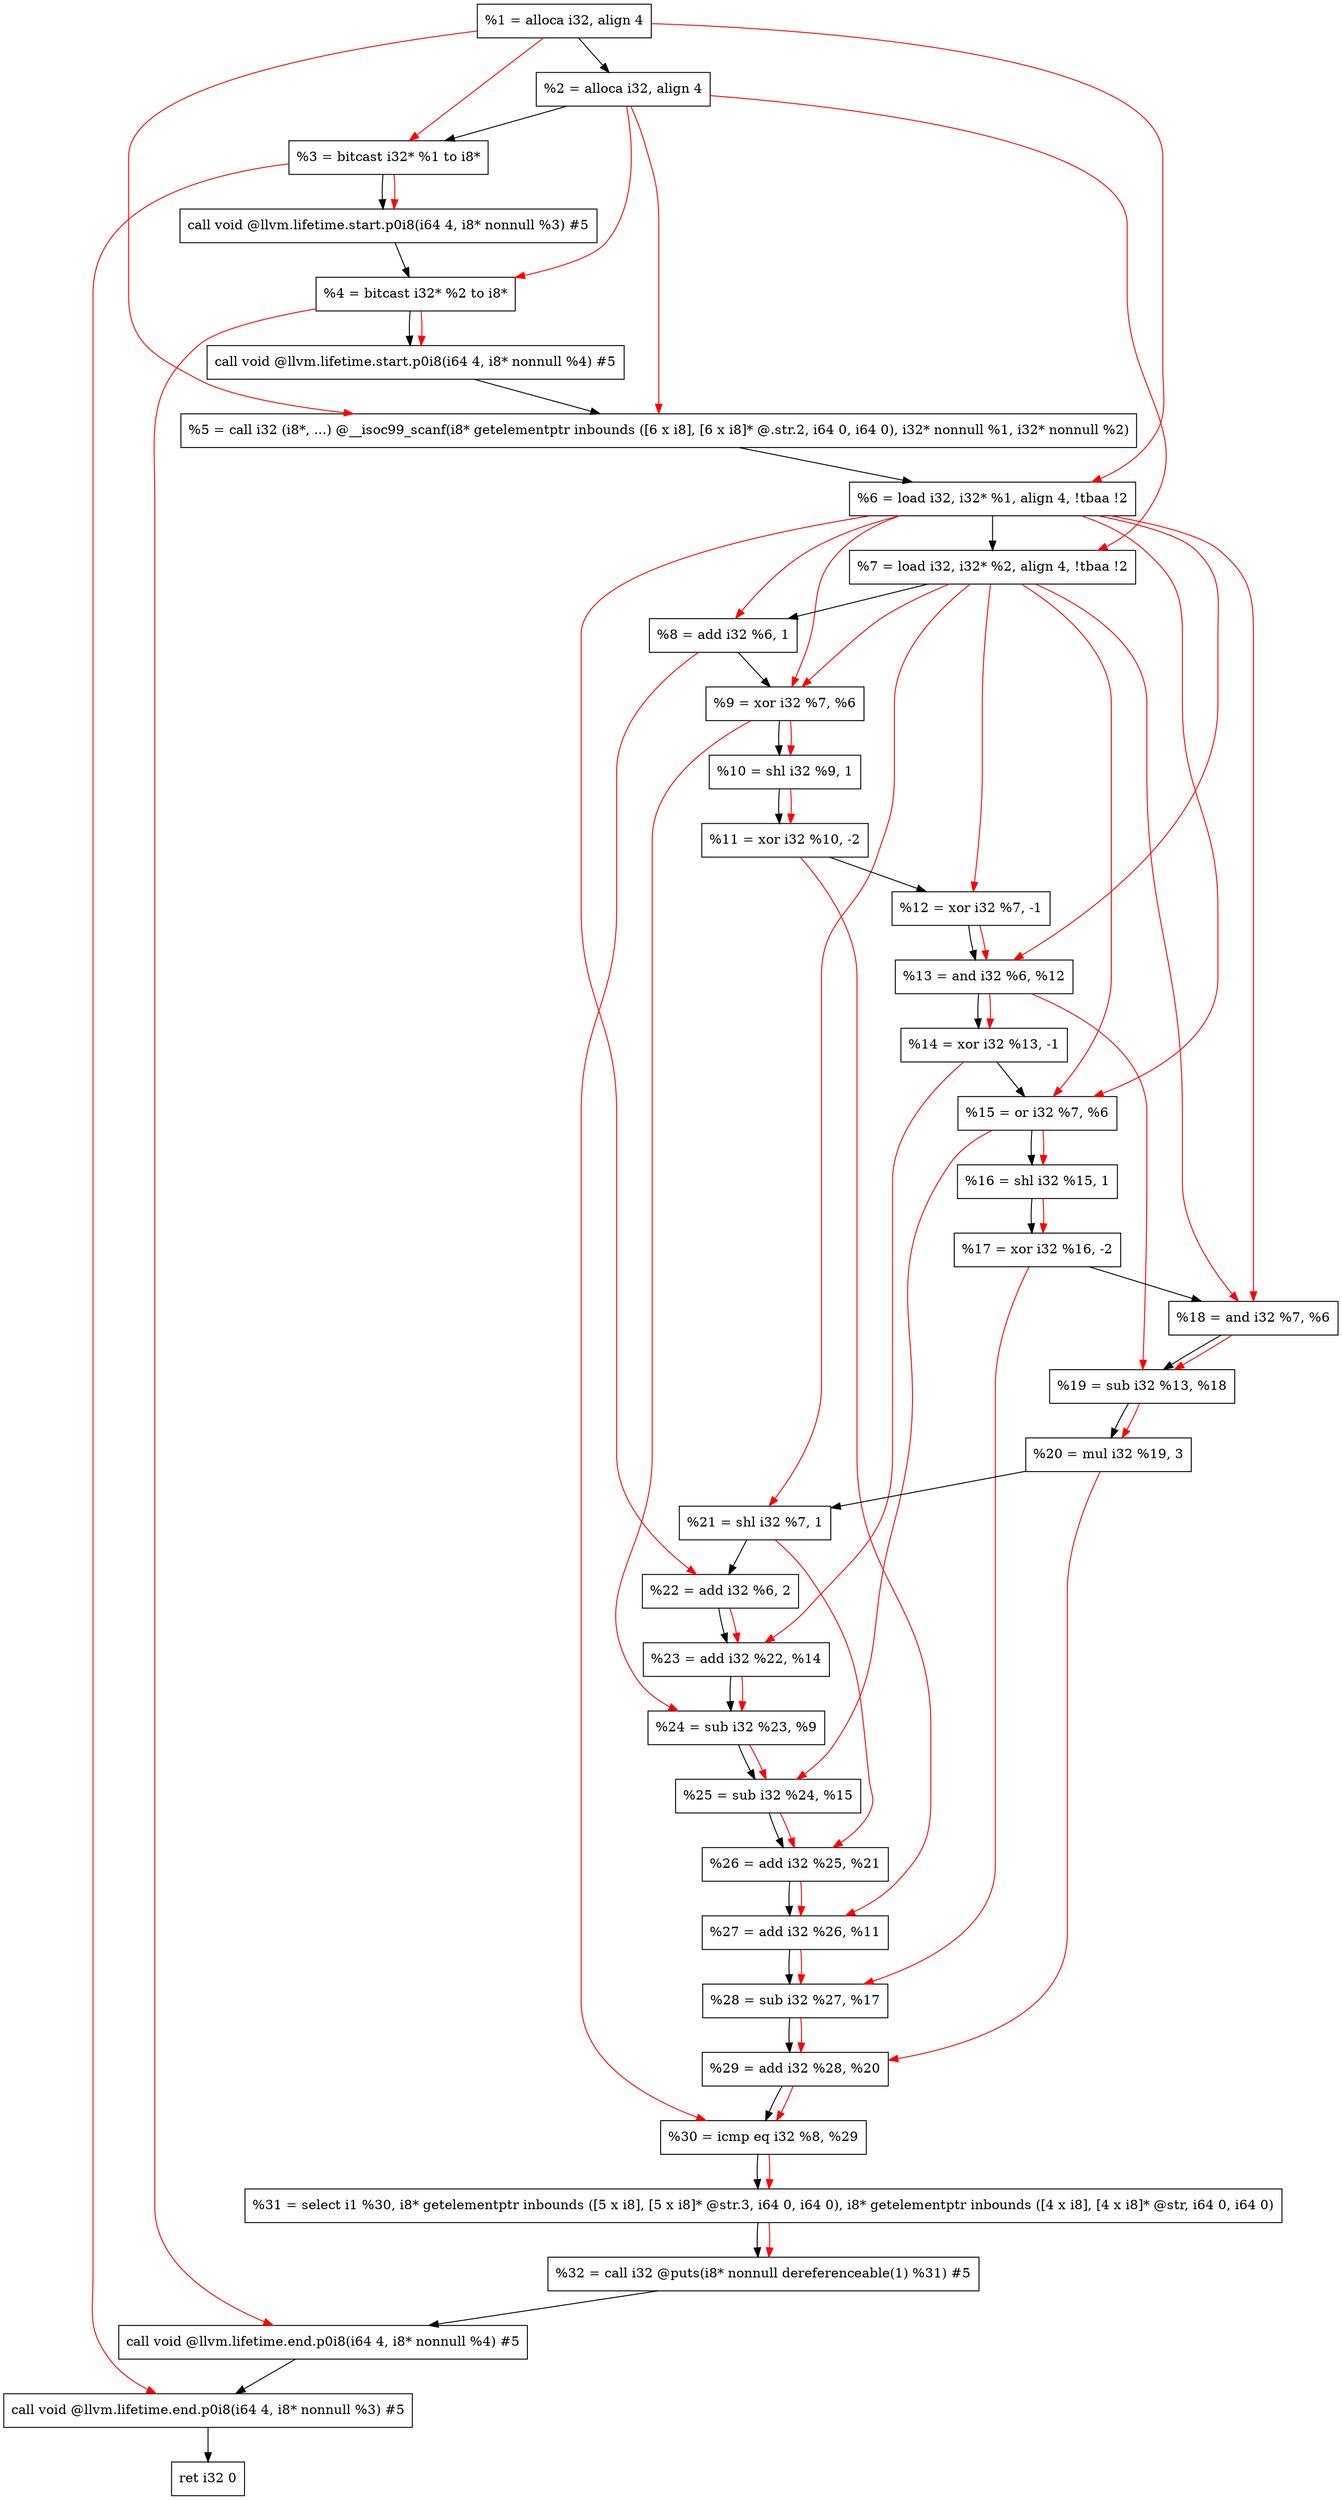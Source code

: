 digraph "DFG for'main' function" {
	Node0x849c88[shape=record, label="  %1 = alloca i32, align 4"];
	Node0x849d08[shape=record, label="  %2 = alloca i32, align 4"];
	Node0x849d98[shape=record, label="  %3 = bitcast i32* %1 to i8*"];
	Node0x84a1f8[shape=record, label="  call void @llvm.lifetime.start.p0i8(i64 4, i8* nonnull %3) #5"];
	Node0x84a2d8[shape=record, label="  %4 = bitcast i32* %2 to i8*"];
	Node0x84a3f8[shape=record, label="  call void @llvm.lifetime.start.p0i8(i64 4, i8* nonnull %4) #5"];
	Node0x84a630[shape=record, label="  %5 = call i32 (i8*, ...) @__isoc99_scanf(i8* getelementptr inbounds ([6 x i8], [6 x i8]* @.str.2, i64 0, i64 0), i32* nonnull %1, i32* nonnull %2)"];
	Node0x84a6e8[shape=record, label="  %6 = load i32, i32* %1, align 4, !tbaa !2"];
	Node0x84b658[shape=record, label="  %7 = load i32, i32* %2, align 4, !tbaa !2"];
	Node0x84bce0[shape=record, label="  %8 = add i32 %6, 1"];
	Node0x84bd50[shape=record, label="  %9 = xor i32 %7, %6"];
	Node0x84bdc0[shape=record, label="  %10 = shl i32 %9, 1"];
	Node0x84be30[shape=record, label="  %11 = xor i32 %10, -2"];
	Node0x84bea0[shape=record, label="  %12 = xor i32 %7, -1"];
	Node0x84bf10[shape=record, label="  %13 = and i32 %6, %12"];
	Node0x84bf80[shape=record, label="  %14 = xor i32 %13, -1"];
	Node0x84bff0[shape=record, label="  %15 = or i32 %7, %6"];
	Node0x84c060[shape=record, label="  %16 = shl i32 %15, 1"];
	Node0x84c0d0[shape=record, label="  %17 = xor i32 %16, -2"];
	Node0x84c140[shape=record, label="  %18 = and i32 %7, %6"];
	Node0x84c1b0[shape=record, label="  %19 = sub i32 %13, %18"];
	Node0x84c220[shape=record, label="  %20 = mul i32 %19, 3"];
	Node0x84c290[shape=record, label="  %21 = shl i32 %7, 1"];
	Node0x84c300[shape=record, label="  %22 = add i32 %6, 2"];
	Node0x84c370[shape=record, label="  %23 = add i32 %22, %14"];
	Node0x84c3e0[shape=record, label="  %24 = sub i32 %23, %9"];
	Node0x84c450[shape=record, label="  %25 = sub i32 %24, %15"];
	Node0x84c4c0[shape=record, label="  %26 = add i32 %25, %21"];
	Node0x84c530[shape=record, label="  %27 = add i32 %26, %11"];
	Node0x84c5a0[shape=record, label="  %28 = sub i32 %27, %17"];
	Node0x84c610[shape=record, label="  %29 = add i32 %28, %20"];
	Node0x84c680[shape=record, label="  %30 = icmp eq i32 %8, %29"];
	Node0x7ea9d8[shape=record, label="  %31 = select i1 %30, i8* getelementptr inbounds ([5 x i8], [5 x i8]* @str.3, i64 0, i64 0), i8* getelementptr inbounds ([4 x i8], [4 x i8]* @str, i64 0, i64 0)"];
	Node0x84c710[shape=record, label="  %32 = call i32 @puts(i8* nonnull dereferenceable(1) %31) #5"];
	Node0x84cb78[shape=record, label="  call void @llvm.lifetime.end.p0i8(i64 4, i8* nonnull %4) #5"];
	Node0x84ccd8[shape=record, label="  call void @llvm.lifetime.end.p0i8(i64 4, i8* nonnull %3) #5"];
	Node0x84cd98[shape=record, label="  ret i32 0"];
	Node0x849c88 -> Node0x849d08;
	Node0x849d08 -> Node0x849d98;
	Node0x849d98 -> Node0x84a1f8;
	Node0x84a1f8 -> Node0x84a2d8;
	Node0x84a2d8 -> Node0x84a3f8;
	Node0x84a3f8 -> Node0x84a630;
	Node0x84a630 -> Node0x84a6e8;
	Node0x84a6e8 -> Node0x84b658;
	Node0x84b658 -> Node0x84bce0;
	Node0x84bce0 -> Node0x84bd50;
	Node0x84bd50 -> Node0x84bdc0;
	Node0x84bdc0 -> Node0x84be30;
	Node0x84be30 -> Node0x84bea0;
	Node0x84bea0 -> Node0x84bf10;
	Node0x84bf10 -> Node0x84bf80;
	Node0x84bf80 -> Node0x84bff0;
	Node0x84bff0 -> Node0x84c060;
	Node0x84c060 -> Node0x84c0d0;
	Node0x84c0d0 -> Node0x84c140;
	Node0x84c140 -> Node0x84c1b0;
	Node0x84c1b0 -> Node0x84c220;
	Node0x84c220 -> Node0x84c290;
	Node0x84c290 -> Node0x84c300;
	Node0x84c300 -> Node0x84c370;
	Node0x84c370 -> Node0x84c3e0;
	Node0x84c3e0 -> Node0x84c450;
	Node0x84c450 -> Node0x84c4c0;
	Node0x84c4c0 -> Node0x84c530;
	Node0x84c530 -> Node0x84c5a0;
	Node0x84c5a0 -> Node0x84c610;
	Node0x84c610 -> Node0x84c680;
	Node0x84c680 -> Node0x7ea9d8;
	Node0x7ea9d8 -> Node0x84c710;
	Node0x84c710 -> Node0x84cb78;
	Node0x84cb78 -> Node0x84ccd8;
	Node0x84ccd8 -> Node0x84cd98;
edge [color=red]
	Node0x849c88 -> Node0x849d98;
	Node0x849d98 -> Node0x84a1f8;
	Node0x849d08 -> Node0x84a2d8;
	Node0x84a2d8 -> Node0x84a3f8;
	Node0x849c88 -> Node0x84a630;
	Node0x849d08 -> Node0x84a630;
	Node0x849c88 -> Node0x84a6e8;
	Node0x849d08 -> Node0x84b658;
	Node0x84a6e8 -> Node0x84bce0;
	Node0x84b658 -> Node0x84bd50;
	Node0x84a6e8 -> Node0x84bd50;
	Node0x84bd50 -> Node0x84bdc0;
	Node0x84bdc0 -> Node0x84be30;
	Node0x84b658 -> Node0x84bea0;
	Node0x84a6e8 -> Node0x84bf10;
	Node0x84bea0 -> Node0x84bf10;
	Node0x84bf10 -> Node0x84bf80;
	Node0x84b658 -> Node0x84bff0;
	Node0x84a6e8 -> Node0x84bff0;
	Node0x84bff0 -> Node0x84c060;
	Node0x84c060 -> Node0x84c0d0;
	Node0x84b658 -> Node0x84c140;
	Node0x84a6e8 -> Node0x84c140;
	Node0x84bf10 -> Node0x84c1b0;
	Node0x84c140 -> Node0x84c1b0;
	Node0x84c1b0 -> Node0x84c220;
	Node0x84b658 -> Node0x84c290;
	Node0x84a6e8 -> Node0x84c300;
	Node0x84c300 -> Node0x84c370;
	Node0x84bf80 -> Node0x84c370;
	Node0x84c370 -> Node0x84c3e0;
	Node0x84bd50 -> Node0x84c3e0;
	Node0x84c3e0 -> Node0x84c450;
	Node0x84bff0 -> Node0x84c450;
	Node0x84c450 -> Node0x84c4c0;
	Node0x84c290 -> Node0x84c4c0;
	Node0x84c4c0 -> Node0x84c530;
	Node0x84be30 -> Node0x84c530;
	Node0x84c530 -> Node0x84c5a0;
	Node0x84c0d0 -> Node0x84c5a0;
	Node0x84c5a0 -> Node0x84c610;
	Node0x84c220 -> Node0x84c610;
	Node0x84bce0 -> Node0x84c680;
	Node0x84c610 -> Node0x84c680;
	Node0x84c680 -> Node0x7ea9d8;
	Node0x7ea9d8 -> Node0x84c710;
	Node0x84a2d8 -> Node0x84cb78;
	Node0x849d98 -> Node0x84ccd8;
}
